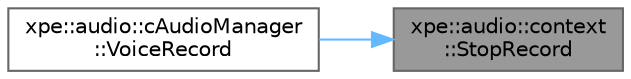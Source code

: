 digraph "xpe::audio::context::StopRecord"
{
 // LATEX_PDF_SIZE
  bgcolor="transparent";
  edge [fontname=Helvetica,fontsize=10,labelfontname=Helvetica,labelfontsize=10];
  node [fontname=Helvetica,fontsize=10,shape=box,height=0.2,width=0.4];
  rankdir="RL";
  Node1 [id="Node000001",label="xpe::audio::context\l::StopRecord",height=0.2,width=0.4,color="gray40", fillcolor="grey60", style="filled", fontcolor="black",tooltip=" "];
  Node1 -> Node2 [id="edge1_Node000001_Node000002",dir="back",color="steelblue1",style="solid",tooltip=" "];
  Node2 [id="Node000002",label="xpe::audio::cAudioManager\l::VoiceRecord",height=0.2,width=0.4,color="grey40", fillcolor="white", style="filled",URL="$classxpe_1_1audio_1_1c_audio_manager.html#a8717798d1dead084694903fac1ef487d",tooltip=" "];
}
